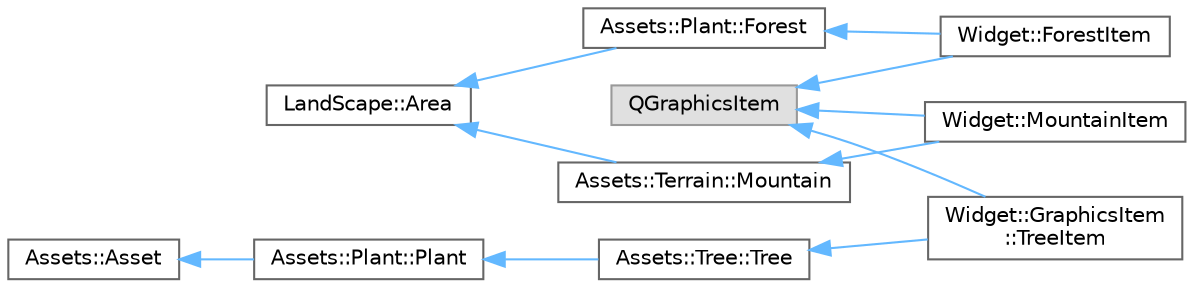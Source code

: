 digraph "Graphical Class Hierarchy"
{
 // LATEX_PDF_SIZE
  bgcolor="transparent";
  edge [fontname=Helvetica,fontsize=10,labelfontname=Helvetica,labelfontsize=10];
  node [fontname=Helvetica,fontsize=10,shape=box,height=0.2,width=0.4];
  rankdir="LR";
  Node0 [label="LandScape::Area",height=0.2,width=0.4,color="grey40", fillcolor="white", style="filled",URL="$class_land_scape_1_1_area.html",tooltip=" "];
  Node0 -> Node1 [dir="back",color="steelblue1",style="solid"];
  Node1 [label="Assets::Plant::Forest",height=0.2,width=0.4,color="grey40", fillcolor="white", style="filled",URL="$class_assets_1_1_plant_1_1_forest.html",tooltip=" "];
  Node1 -> Node2 [dir="back",color="steelblue1",style="solid"];
  Node2 [label="Widget::ForestItem",height=0.2,width=0.4,color="grey40", fillcolor="white", style="filled",URL="$class_widget_1_1_forest_item.html",tooltip=" "];
  Node0 -> Node9 [dir="back",color="steelblue1",style="solid"];
  Node9 [label="Assets::Terrain::Mountain",height=0.2,width=0.4,color="grey40", fillcolor="white", style="filled",URL="$class_assets_1_1_terrain_1_1_mountain.html",tooltip=" "];
  Node9 -> Node8 [dir="back",color="steelblue1",style="solid"];
  Node8 [label="Widget::MountainItem",height=0.2,width=0.4,color="grey40", fillcolor="white", style="filled",URL="$class_widget_1_1_mountain_item.html",tooltip=" "];
  Node7 [label="Assets::Asset",height=0.2,width=0.4,color="grey40", fillcolor="white", style="filled",URL="$class_assets_1_1_asset.html",tooltip=" "];
  Node7 -> Node6 [dir="back",color="steelblue1",style="solid"];
  Node6 [label="Assets::Plant::Plant",height=0.2,width=0.4,color="grey40", fillcolor="white", style="filled",URL="$class_assets_1_1_plant_1_1_plant.html",tooltip=" "];
  Node6 -> Node5 [dir="back",color="steelblue1",style="solid"];
  Node5 [label="Assets::Tree::Tree",height=0.2,width=0.4,color="grey40", fillcolor="white", style="filled",URL="$class_assets_1_1_tree_1_1_tree.html",tooltip=" "];
  Node5 -> Node4 [dir="back",color="steelblue1",style="solid"];
  Node4 [label="Widget::GraphicsItem\l::TreeItem",height=0.2,width=0.4,color="grey40", fillcolor="white", style="filled",URL="$class_widget_1_1_graphics_item_1_1_tree_item.html",tooltip=" "];
  Node3 [label="QGraphicsItem",height=0.2,width=0.4,color="grey60", fillcolor="#E0E0E0", style="filled",tooltip=" "];
  Node3 -> Node2 [dir="back",color="steelblue1",style="solid"];
  Node3 -> Node4 [dir="back",color="steelblue1",style="solid"];
  Node3 -> Node8 [dir="back",color="steelblue1",style="solid"];
}
